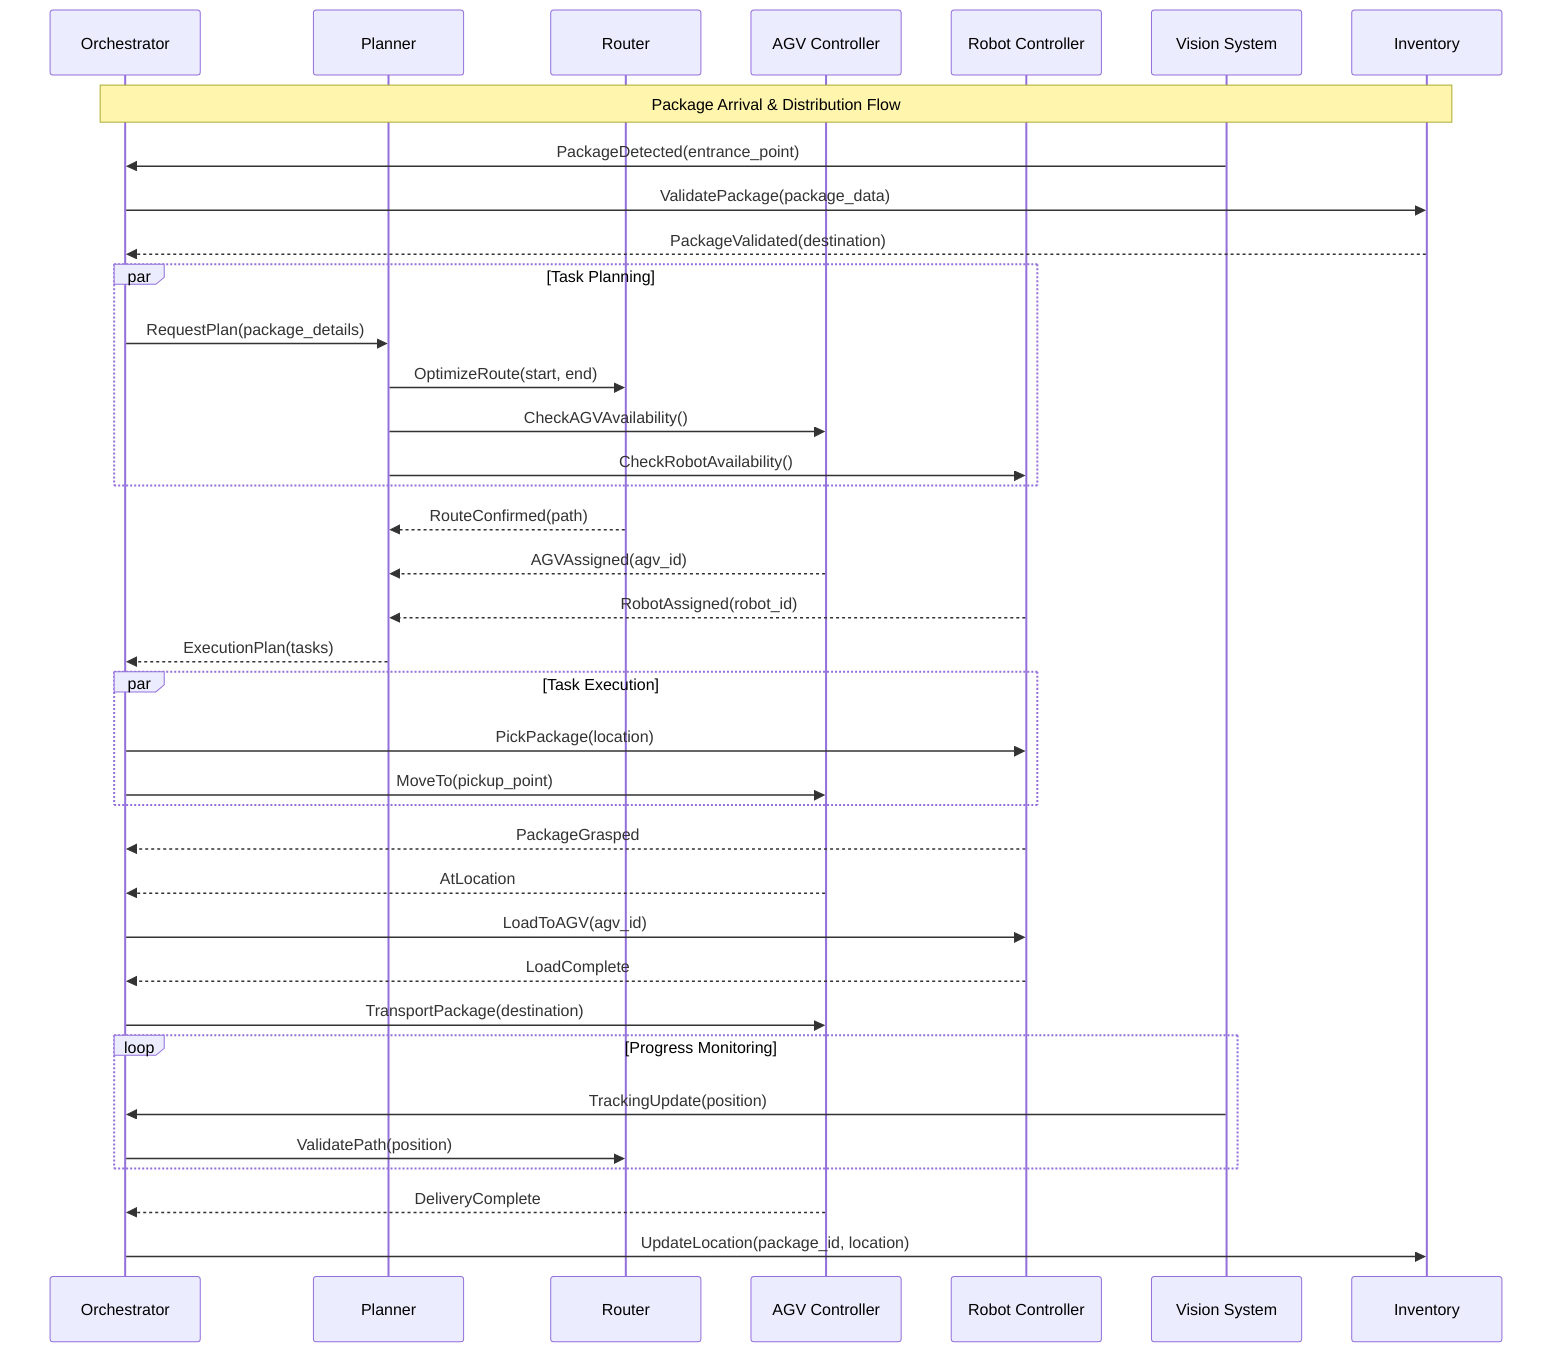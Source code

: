 sequenceDiagram
    participant OS as Orchestrator
    participant PL as Planner
    participant RT as Router
    participant AG as AGV Controller
    participant RB as Robot Controller
    participant CV as Vision System
    participant IN as Inventory

    Note over OS,IN: Package Arrival & Distribution Flow
    
    CV->>OS: PackageDetected(entrance_point)
    OS->>IN: ValidatePackage(package_data)
    IN-->>OS: PackageValidated(destination)
    
    par Task Planning
        OS->>PL: RequestPlan(package_details)
        PL->>RT: OptimizeRoute(start, end)
        PL->>AG: CheckAGVAvailability()
        PL->>RB: CheckRobotAvailability()
    end

    RT-->>PL: RouteConfirmed(path)
    AG-->>PL: AGVAssigned(agv_id)
    RB-->>PL: RobotAssigned(robot_id)
    
    PL-->>OS: ExecutionPlan(tasks)
    
    par Task Execution
        OS->>RB: PickPackage(location)
        OS->>AG: MoveTo(pickup_point)
    end

    RB-->>OS: PackageGrasped
    AG-->>OS: AtLocation
    
    OS->>RB: LoadToAGV(agv_id)
    RB-->>OS: LoadComplete
    
    OS->>AG: TransportPackage(destination)
    
    loop Progress Monitoring
        CV->>OS: TrackingUpdate(position)
        OS->>RT: ValidatePath(position)
    end
    
    AG-->>OS: DeliveryComplete
    OS->>IN: UpdateLocation(package_id, location)